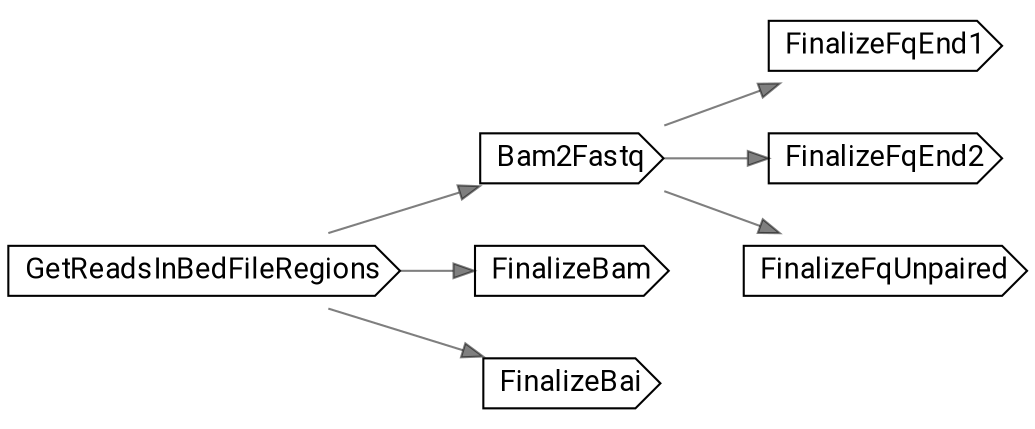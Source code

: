// ExtractRegionsFromBam
digraph {
	compound=true rankdir=LR
	node [fontname=Roboto]
	edge [color="#00000080"]
	"call-GetReadsInBedFileRegions" [label=GetReadsInBedFileRegions shape=cds]
	"call-Bam2Fastq" [label=Bam2Fastq shape=cds]
	"call-FinalizeBam" [label=FinalizeBam shape=cds]
	"call-FinalizeBai" [label=FinalizeBai shape=cds]
	"call-FinalizeFqEnd1" [label=FinalizeFqEnd1 shape=cds]
	"call-FinalizeFqEnd2" [label=FinalizeFqEnd2 shape=cds]
	"call-FinalizeFqUnpaired" [label=FinalizeFqUnpaired shape=cds]
	"call-GetReadsInBedFileRegions" -> "call-Bam2Fastq"
	"call-GetReadsInBedFileRegions" -> "call-FinalizeBam"
	"call-GetReadsInBedFileRegions" -> "call-FinalizeBai"
	"call-Bam2Fastq" -> "call-FinalizeFqEnd1"
	"call-Bam2Fastq" -> "call-FinalizeFqEnd2"
	"call-Bam2Fastq" -> "call-FinalizeFqUnpaired"
}
